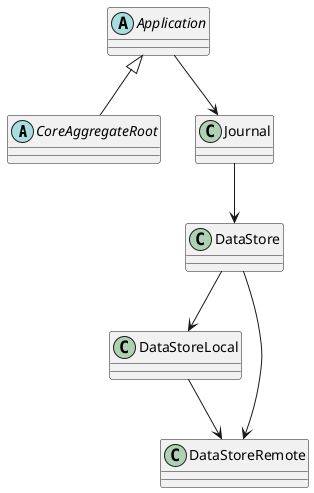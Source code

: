 @startuml
'object TestPersistence
'object TestApp

'class TestAggregateRoot extends CoreAggregateRoot {}
abstract class CoreAggregateRoot extends Application {}
abstract class Application {}
class Journal {}
Application --> Journal

class DataStore {}

Journal --> DataStore

DataStore --> DataStoreLocal
DataStoreLocal --> DataStoreRemote
DataStore --> DataStoreRemote
@enduml

